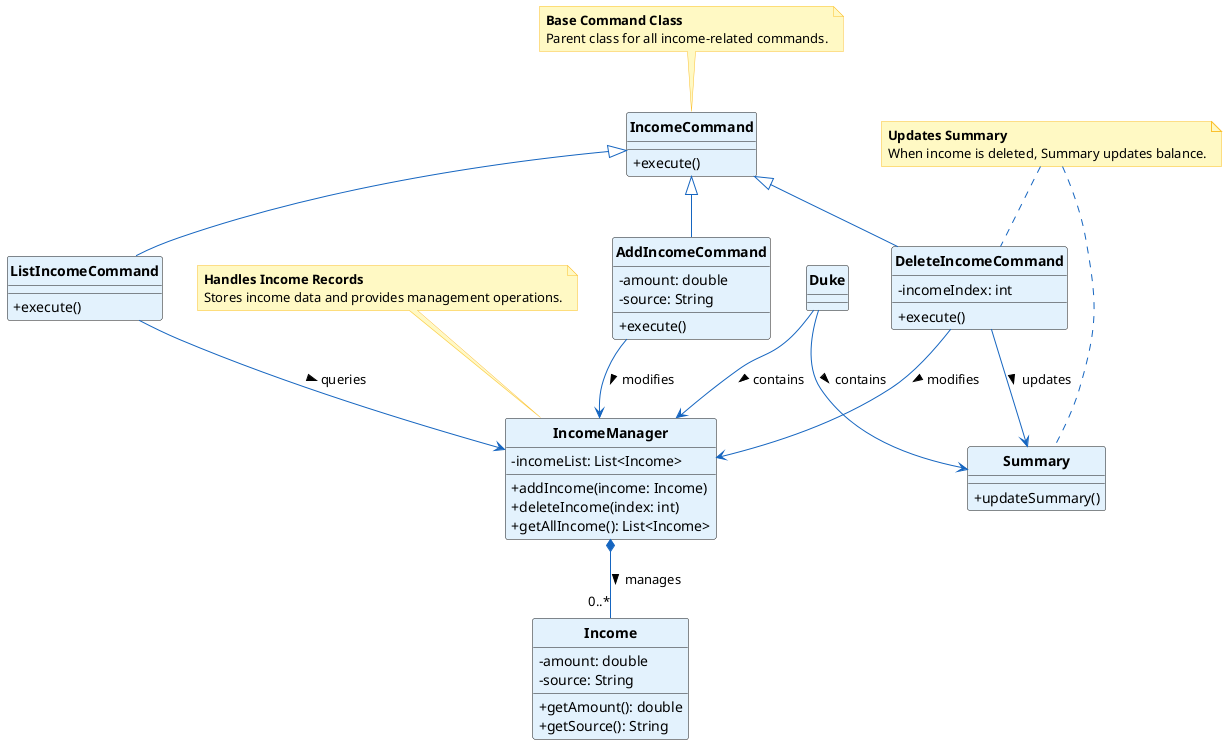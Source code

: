 @startuml

hide circle
skinparam classAttributeIconSize 0
skinparam classFontStyle bold
skinparam classBackgroundColor #E3F2FD
skinparam classArrowColor #1565C0
skinparam noteBackgroundColor #FFF9C4
skinparam noteBorderColor #FBC02D

' ================== Classes ==================
class Income {
    - amount: double
    - source: String
    + getAmount(): double
    + getSource(): String
}

class IncomeManager {
    - incomeList: List<Income>
    + addIncome(income: Income)
    + deleteIncome(index: int)
    + getAllIncome(): List<Income>
}

class IncomeCommand {
    + execute()
}

class AddIncomeCommand {
    - amount: double
    - source: String
    + execute()
}

class DeleteIncomeCommand {
    - incomeIndex: int
    + execute()
}

class ListIncomeCommand {
    + execute()
}

class Summary {
    + updateSummary()
}

class Duke {
    ' Main controller
}

' ================== Relationships ==================
IncomeManager *-- "0..*" Income : manages >
IncomeCommand <|-- AddIncomeCommand
IncomeCommand <|-- DeleteIncomeCommand
IncomeCommand <|-- ListIncomeCommand
AddIncomeCommand --> IncomeManager : modifies >
DeleteIncomeCommand --> IncomeManager : modifies >
ListIncomeCommand --> IncomeManager : queries >
DeleteIncomeCommand --> Summary : updates >
Duke --> IncomeManager : contains >
Duke --> Summary : contains >

' ================== Notes ==================
note "**Handles Income Records**\nStores income data and provides management operations." as N1
N1 .. IncomeManager

note "**Base Command Class**\nParent class for all income-related commands." as N2
N2 .. IncomeCommand

note "**Updates Summary**\nWhen income is deleted, Summary updates balance." as N3
N3 .. Summary
N3 .. DeleteIncomeCommand

@enduml
